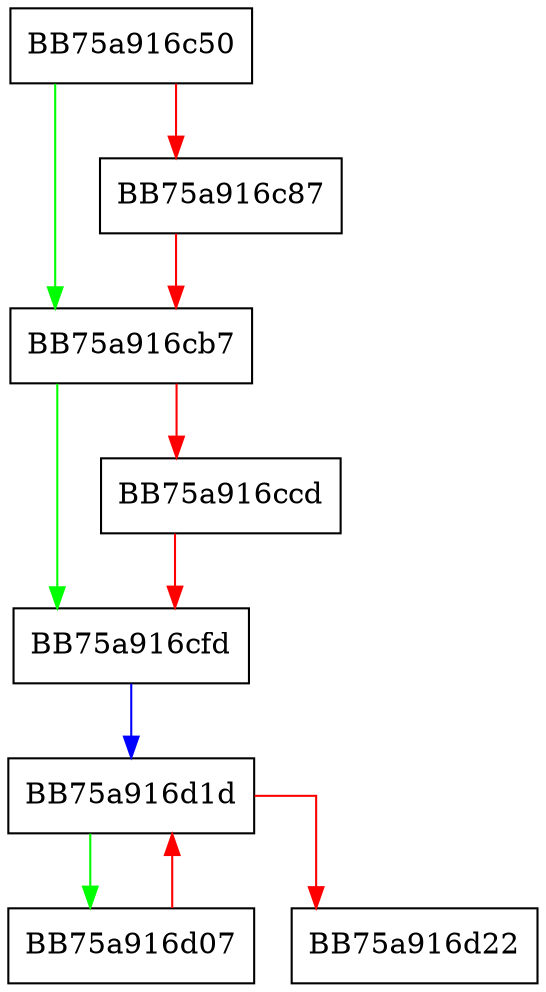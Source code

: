 digraph register_types {
  node [shape="box"];
  graph [splines=ortho];
  BB75a916c50 -> BB75a916cb7 [color="green"];
  BB75a916c50 -> BB75a916c87 [color="red"];
  BB75a916c87 -> BB75a916cb7 [color="red"];
  BB75a916cb7 -> BB75a916cfd [color="green"];
  BB75a916cb7 -> BB75a916ccd [color="red"];
  BB75a916ccd -> BB75a916cfd [color="red"];
  BB75a916cfd -> BB75a916d1d [color="blue"];
  BB75a916d07 -> BB75a916d1d [color="red"];
  BB75a916d1d -> BB75a916d07 [color="green"];
  BB75a916d1d -> BB75a916d22 [color="red"];
}